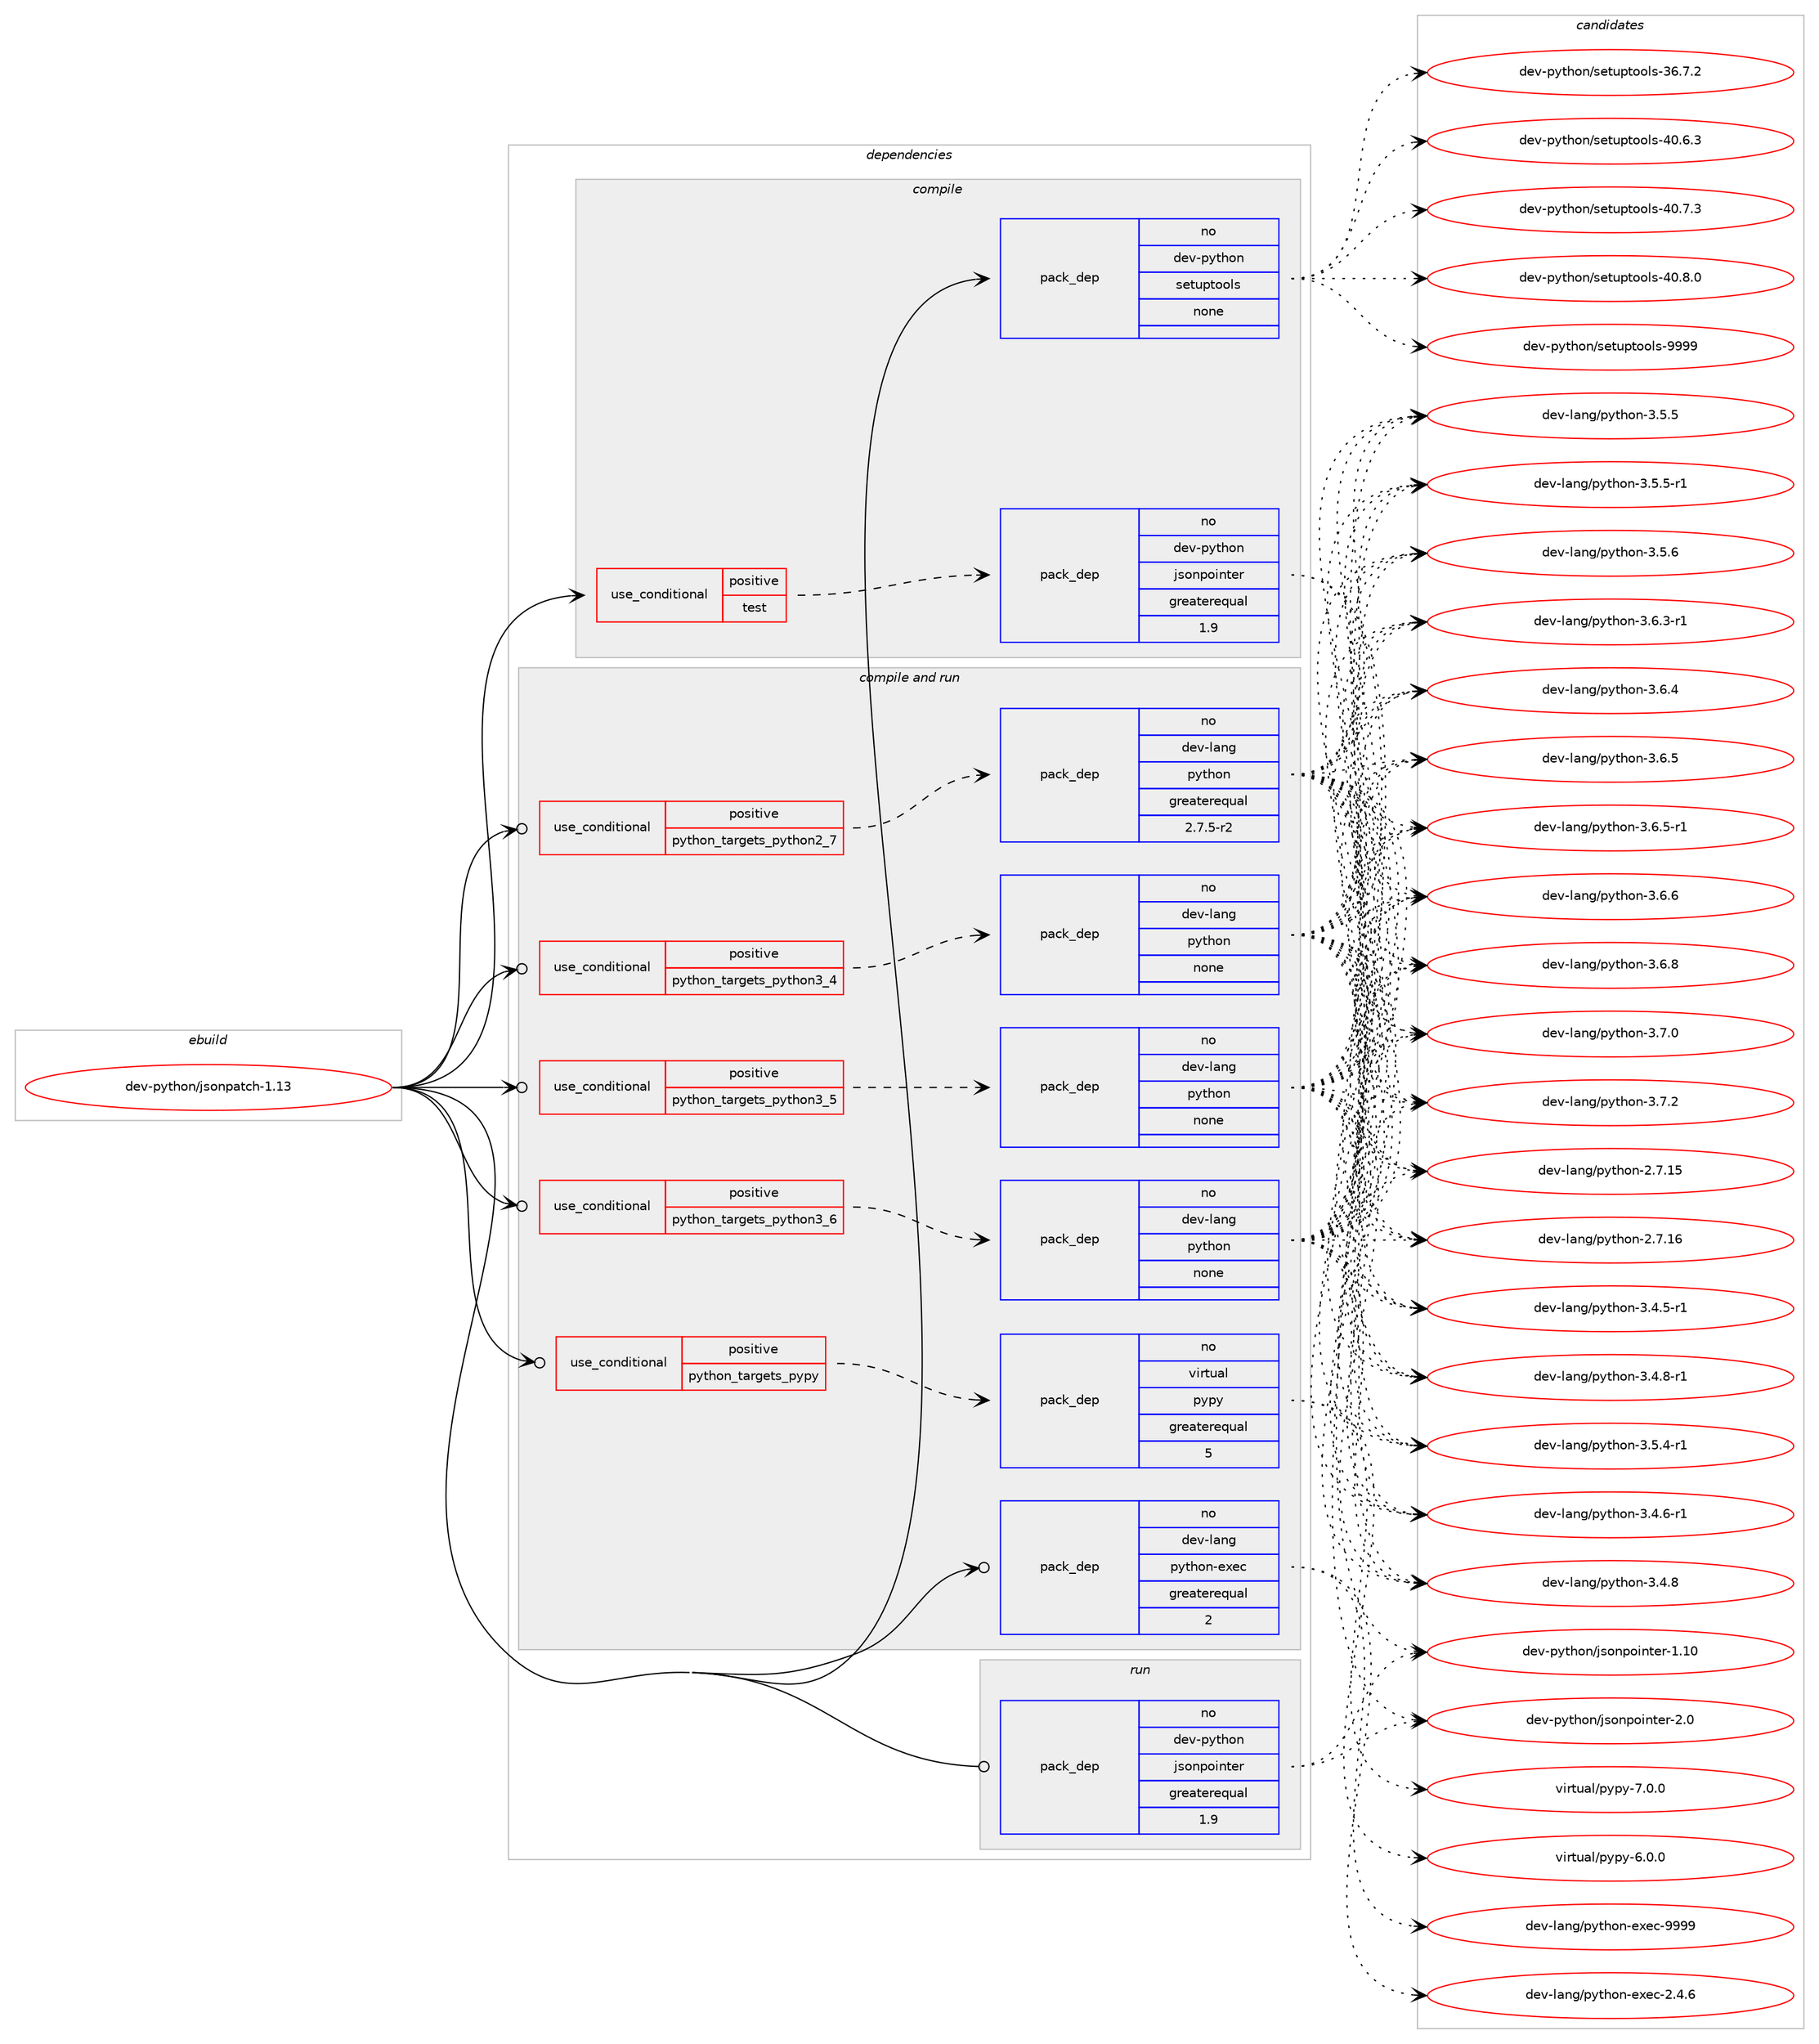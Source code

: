 digraph prolog {

# *************
# Graph options
# *************

newrank=true;
concentrate=true;
compound=true;
graph [rankdir=LR,fontname=Helvetica,fontsize=10,ranksep=1.5];#, ranksep=2.5, nodesep=0.2];
edge  [arrowhead=vee];
node  [fontname=Helvetica,fontsize=10];

# **********
# The ebuild
# **********

subgraph cluster_leftcol {
color=gray;
rank=same;
label=<<i>ebuild</i>>;
id [label="dev-python/jsonpatch-1.13", color=red, width=4, href="../dev-python/jsonpatch-1.13.svg"];
}

# ****************
# The dependencies
# ****************

subgraph cluster_midcol {
color=gray;
label=<<i>dependencies</i>>;
subgraph cluster_compile {
fillcolor="#eeeeee";
style=filled;
label=<<i>compile</i>>;
subgraph cond376435 {
dependency1415748 [label=<<TABLE BORDER="0" CELLBORDER="1" CELLSPACING="0" CELLPADDING="4"><TR><TD ROWSPAN="3" CELLPADDING="10">use_conditional</TD></TR><TR><TD>positive</TD></TR><TR><TD>test</TD></TR></TABLE>>, shape=none, color=red];
subgraph pack1016041 {
dependency1415749 [label=<<TABLE BORDER="0" CELLBORDER="1" CELLSPACING="0" CELLPADDING="4" WIDTH="220"><TR><TD ROWSPAN="6" CELLPADDING="30">pack_dep</TD></TR><TR><TD WIDTH="110">no</TD></TR><TR><TD>dev-python</TD></TR><TR><TD>jsonpointer</TD></TR><TR><TD>greaterequal</TD></TR><TR><TD>1.9</TD></TR></TABLE>>, shape=none, color=blue];
}
dependency1415748:e -> dependency1415749:w [weight=20,style="dashed",arrowhead="vee"];
}
id:e -> dependency1415748:w [weight=20,style="solid",arrowhead="vee"];
subgraph pack1016042 {
dependency1415750 [label=<<TABLE BORDER="0" CELLBORDER="1" CELLSPACING="0" CELLPADDING="4" WIDTH="220"><TR><TD ROWSPAN="6" CELLPADDING="30">pack_dep</TD></TR><TR><TD WIDTH="110">no</TD></TR><TR><TD>dev-python</TD></TR><TR><TD>setuptools</TD></TR><TR><TD>none</TD></TR><TR><TD></TD></TR></TABLE>>, shape=none, color=blue];
}
id:e -> dependency1415750:w [weight=20,style="solid",arrowhead="vee"];
}
subgraph cluster_compileandrun {
fillcolor="#eeeeee";
style=filled;
label=<<i>compile and run</i>>;
subgraph cond376436 {
dependency1415751 [label=<<TABLE BORDER="0" CELLBORDER="1" CELLSPACING="0" CELLPADDING="4"><TR><TD ROWSPAN="3" CELLPADDING="10">use_conditional</TD></TR><TR><TD>positive</TD></TR><TR><TD>python_targets_pypy</TD></TR></TABLE>>, shape=none, color=red];
subgraph pack1016043 {
dependency1415752 [label=<<TABLE BORDER="0" CELLBORDER="1" CELLSPACING="0" CELLPADDING="4" WIDTH="220"><TR><TD ROWSPAN="6" CELLPADDING="30">pack_dep</TD></TR><TR><TD WIDTH="110">no</TD></TR><TR><TD>virtual</TD></TR><TR><TD>pypy</TD></TR><TR><TD>greaterequal</TD></TR><TR><TD>5</TD></TR></TABLE>>, shape=none, color=blue];
}
dependency1415751:e -> dependency1415752:w [weight=20,style="dashed",arrowhead="vee"];
}
id:e -> dependency1415751:w [weight=20,style="solid",arrowhead="odotvee"];
subgraph cond376437 {
dependency1415753 [label=<<TABLE BORDER="0" CELLBORDER="1" CELLSPACING="0" CELLPADDING="4"><TR><TD ROWSPAN="3" CELLPADDING="10">use_conditional</TD></TR><TR><TD>positive</TD></TR><TR><TD>python_targets_python2_7</TD></TR></TABLE>>, shape=none, color=red];
subgraph pack1016044 {
dependency1415754 [label=<<TABLE BORDER="0" CELLBORDER="1" CELLSPACING="0" CELLPADDING="4" WIDTH="220"><TR><TD ROWSPAN="6" CELLPADDING="30">pack_dep</TD></TR><TR><TD WIDTH="110">no</TD></TR><TR><TD>dev-lang</TD></TR><TR><TD>python</TD></TR><TR><TD>greaterequal</TD></TR><TR><TD>2.7.5-r2</TD></TR></TABLE>>, shape=none, color=blue];
}
dependency1415753:e -> dependency1415754:w [weight=20,style="dashed",arrowhead="vee"];
}
id:e -> dependency1415753:w [weight=20,style="solid",arrowhead="odotvee"];
subgraph cond376438 {
dependency1415755 [label=<<TABLE BORDER="0" CELLBORDER="1" CELLSPACING="0" CELLPADDING="4"><TR><TD ROWSPAN="3" CELLPADDING="10">use_conditional</TD></TR><TR><TD>positive</TD></TR><TR><TD>python_targets_python3_4</TD></TR></TABLE>>, shape=none, color=red];
subgraph pack1016045 {
dependency1415756 [label=<<TABLE BORDER="0" CELLBORDER="1" CELLSPACING="0" CELLPADDING="4" WIDTH="220"><TR><TD ROWSPAN="6" CELLPADDING="30">pack_dep</TD></TR><TR><TD WIDTH="110">no</TD></TR><TR><TD>dev-lang</TD></TR><TR><TD>python</TD></TR><TR><TD>none</TD></TR><TR><TD></TD></TR></TABLE>>, shape=none, color=blue];
}
dependency1415755:e -> dependency1415756:w [weight=20,style="dashed",arrowhead="vee"];
}
id:e -> dependency1415755:w [weight=20,style="solid",arrowhead="odotvee"];
subgraph cond376439 {
dependency1415757 [label=<<TABLE BORDER="0" CELLBORDER="1" CELLSPACING="0" CELLPADDING="4"><TR><TD ROWSPAN="3" CELLPADDING="10">use_conditional</TD></TR><TR><TD>positive</TD></TR><TR><TD>python_targets_python3_5</TD></TR></TABLE>>, shape=none, color=red];
subgraph pack1016046 {
dependency1415758 [label=<<TABLE BORDER="0" CELLBORDER="1" CELLSPACING="0" CELLPADDING="4" WIDTH="220"><TR><TD ROWSPAN="6" CELLPADDING="30">pack_dep</TD></TR><TR><TD WIDTH="110">no</TD></TR><TR><TD>dev-lang</TD></TR><TR><TD>python</TD></TR><TR><TD>none</TD></TR><TR><TD></TD></TR></TABLE>>, shape=none, color=blue];
}
dependency1415757:e -> dependency1415758:w [weight=20,style="dashed",arrowhead="vee"];
}
id:e -> dependency1415757:w [weight=20,style="solid",arrowhead="odotvee"];
subgraph cond376440 {
dependency1415759 [label=<<TABLE BORDER="0" CELLBORDER="1" CELLSPACING="0" CELLPADDING="4"><TR><TD ROWSPAN="3" CELLPADDING="10">use_conditional</TD></TR><TR><TD>positive</TD></TR><TR><TD>python_targets_python3_6</TD></TR></TABLE>>, shape=none, color=red];
subgraph pack1016047 {
dependency1415760 [label=<<TABLE BORDER="0" CELLBORDER="1" CELLSPACING="0" CELLPADDING="4" WIDTH="220"><TR><TD ROWSPAN="6" CELLPADDING="30">pack_dep</TD></TR><TR><TD WIDTH="110">no</TD></TR><TR><TD>dev-lang</TD></TR><TR><TD>python</TD></TR><TR><TD>none</TD></TR><TR><TD></TD></TR></TABLE>>, shape=none, color=blue];
}
dependency1415759:e -> dependency1415760:w [weight=20,style="dashed",arrowhead="vee"];
}
id:e -> dependency1415759:w [weight=20,style="solid",arrowhead="odotvee"];
subgraph pack1016048 {
dependency1415761 [label=<<TABLE BORDER="0" CELLBORDER="1" CELLSPACING="0" CELLPADDING="4" WIDTH="220"><TR><TD ROWSPAN="6" CELLPADDING="30">pack_dep</TD></TR><TR><TD WIDTH="110">no</TD></TR><TR><TD>dev-lang</TD></TR><TR><TD>python-exec</TD></TR><TR><TD>greaterequal</TD></TR><TR><TD>2</TD></TR></TABLE>>, shape=none, color=blue];
}
id:e -> dependency1415761:w [weight=20,style="solid",arrowhead="odotvee"];
}
subgraph cluster_run {
fillcolor="#eeeeee";
style=filled;
label=<<i>run</i>>;
subgraph pack1016049 {
dependency1415762 [label=<<TABLE BORDER="0" CELLBORDER="1" CELLSPACING="0" CELLPADDING="4" WIDTH="220"><TR><TD ROWSPAN="6" CELLPADDING="30">pack_dep</TD></TR><TR><TD WIDTH="110">no</TD></TR><TR><TD>dev-python</TD></TR><TR><TD>jsonpointer</TD></TR><TR><TD>greaterequal</TD></TR><TR><TD>1.9</TD></TR></TABLE>>, shape=none, color=blue];
}
id:e -> dependency1415762:w [weight=20,style="solid",arrowhead="odot"];
}
}

# **************
# The candidates
# **************

subgraph cluster_choices {
rank=same;
color=gray;
label=<<i>candidates</i>>;

subgraph choice1016041 {
color=black;
nodesep=1;
choice10010111845112121116104111110471061151111101121111051101161011144549464948 [label="dev-python/jsonpointer-1.10", color=red, width=4,href="../dev-python/jsonpointer-1.10.svg"];
choice100101118451121211161041111104710611511111011211110511011610111445504648 [label="dev-python/jsonpointer-2.0", color=red, width=4,href="../dev-python/jsonpointer-2.0.svg"];
dependency1415749:e -> choice10010111845112121116104111110471061151111101121111051101161011144549464948:w [style=dotted,weight="100"];
dependency1415749:e -> choice100101118451121211161041111104710611511111011211110511011610111445504648:w [style=dotted,weight="100"];
}
subgraph choice1016042 {
color=black;
nodesep=1;
choice100101118451121211161041111104711510111611711211611111110811545515446554650 [label="dev-python/setuptools-36.7.2", color=red, width=4,href="../dev-python/setuptools-36.7.2.svg"];
choice100101118451121211161041111104711510111611711211611111110811545524846544651 [label="dev-python/setuptools-40.6.3", color=red, width=4,href="../dev-python/setuptools-40.6.3.svg"];
choice100101118451121211161041111104711510111611711211611111110811545524846554651 [label="dev-python/setuptools-40.7.3", color=red, width=4,href="../dev-python/setuptools-40.7.3.svg"];
choice100101118451121211161041111104711510111611711211611111110811545524846564648 [label="dev-python/setuptools-40.8.0", color=red, width=4,href="../dev-python/setuptools-40.8.0.svg"];
choice10010111845112121116104111110471151011161171121161111111081154557575757 [label="dev-python/setuptools-9999", color=red, width=4,href="../dev-python/setuptools-9999.svg"];
dependency1415750:e -> choice100101118451121211161041111104711510111611711211611111110811545515446554650:w [style=dotted,weight="100"];
dependency1415750:e -> choice100101118451121211161041111104711510111611711211611111110811545524846544651:w [style=dotted,weight="100"];
dependency1415750:e -> choice100101118451121211161041111104711510111611711211611111110811545524846554651:w [style=dotted,weight="100"];
dependency1415750:e -> choice100101118451121211161041111104711510111611711211611111110811545524846564648:w [style=dotted,weight="100"];
dependency1415750:e -> choice10010111845112121116104111110471151011161171121161111111081154557575757:w [style=dotted,weight="100"];
}
subgraph choice1016043 {
color=black;
nodesep=1;
choice1181051141161179710847112121112121455446484648 [label="virtual/pypy-6.0.0", color=red, width=4,href="../virtual/pypy-6.0.0.svg"];
choice1181051141161179710847112121112121455546484648 [label="virtual/pypy-7.0.0", color=red, width=4,href="../virtual/pypy-7.0.0.svg"];
dependency1415752:e -> choice1181051141161179710847112121112121455446484648:w [style=dotted,weight="100"];
dependency1415752:e -> choice1181051141161179710847112121112121455546484648:w [style=dotted,weight="100"];
}
subgraph choice1016044 {
color=black;
nodesep=1;
choice10010111845108971101034711212111610411111045504655464953 [label="dev-lang/python-2.7.15", color=red, width=4,href="../dev-lang/python-2.7.15.svg"];
choice10010111845108971101034711212111610411111045504655464954 [label="dev-lang/python-2.7.16", color=red, width=4,href="../dev-lang/python-2.7.16.svg"];
choice1001011184510897110103471121211161041111104551465246534511449 [label="dev-lang/python-3.4.5-r1", color=red, width=4,href="../dev-lang/python-3.4.5-r1.svg"];
choice1001011184510897110103471121211161041111104551465246544511449 [label="dev-lang/python-3.4.6-r1", color=red, width=4,href="../dev-lang/python-3.4.6-r1.svg"];
choice100101118451089711010347112121116104111110455146524656 [label="dev-lang/python-3.4.8", color=red, width=4,href="../dev-lang/python-3.4.8.svg"];
choice1001011184510897110103471121211161041111104551465246564511449 [label="dev-lang/python-3.4.8-r1", color=red, width=4,href="../dev-lang/python-3.4.8-r1.svg"];
choice1001011184510897110103471121211161041111104551465346524511449 [label="dev-lang/python-3.5.4-r1", color=red, width=4,href="../dev-lang/python-3.5.4-r1.svg"];
choice100101118451089711010347112121116104111110455146534653 [label="dev-lang/python-3.5.5", color=red, width=4,href="../dev-lang/python-3.5.5.svg"];
choice1001011184510897110103471121211161041111104551465346534511449 [label="dev-lang/python-3.5.5-r1", color=red, width=4,href="../dev-lang/python-3.5.5-r1.svg"];
choice100101118451089711010347112121116104111110455146534654 [label="dev-lang/python-3.5.6", color=red, width=4,href="../dev-lang/python-3.5.6.svg"];
choice1001011184510897110103471121211161041111104551465446514511449 [label="dev-lang/python-3.6.3-r1", color=red, width=4,href="../dev-lang/python-3.6.3-r1.svg"];
choice100101118451089711010347112121116104111110455146544652 [label="dev-lang/python-3.6.4", color=red, width=4,href="../dev-lang/python-3.6.4.svg"];
choice100101118451089711010347112121116104111110455146544653 [label="dev-lang/python-3.6.5", color=red, width=4,href="../dev-lang/python-3.6.5.svg"];
choice1001011184510897110103471121211161041111104551465446534511449 [label="dev-lang/python-3.6.5-r1", color=red, width=4,href="../dev-lang/python-3.6.5-r1.svg"];
choice100101118451089711010347112121116104111110455146544654 [label="dev-lang/python-3.6.6", color=red, width=4,href="../dev-lang/python-3.6.6.svg"];
choice100101118451089711010347112121116104111110455146544656 [label="dev-lang/python-3.6.8", color=red, width=4,href="../dev-lang/python-3.6.8.svg"];
choice100101118451089711010347112121116104111110455146554648 [label="dev-lang/python-3.7.0", color=red, width=4,href="../dev-lang/python-3.7.0.svg"];
choice100101118451089711010347112121116104111110455146554650 [label="dev-lang/python-3.7.2", color=red, width=4,href="../dev-lang/python-3.7.2.svg"];
dependency1415754:e -> choice10010111845108971101034711212111610411111045504655464953:w [style=dotted,weight="100"];
dependency1415754:e -> choice10010111845108971101034711212111610411111045504655464954:w [style=dotted,weight="100"];
dependency1415754:e -> choice1001011184510897110103471121211161041111104551465246534511449:w [style=dotted,weight="100"];
dependency1415754:e -> choice1001011184510897110103471121211161041111104551465246544511449:w [style=dotted,weight="100"];
dependency1415754:e -> choice100101118451089711010347112121116104111110455146524656:w [style=dotted,weight="100"];
dependency1415754:e -> choice1001011184510897110103471121211161041111104551465246564511449:w [style=dotted,weight="100"];
dependency1415754:e -> choice1001011184510897110103471121211161041111104551465346524511449:w [style=dotted,weight="100"];
dependency1415754:e -> choice100101118451089711010347112121116104111110455146534653:w [style=dotted,weight="100"];
dependency1415754:e -> choice1001011184510897110103471121211161041111104551465346534511449:w [style=dotted,weight="100"];
dependency1415754:e -> choice100101118451089711010347112121116104111110455146534654:w [style=dotted,weight="100"];
dependency1415754:e -> choice1001011184510897110103471121211161041111104551465446514511449:w [style=dotted,weight="100"];
dependency1415754:e -> choice100101118451089711010347112121116104111110455146544652:w [style=dotted,weight="100"];
dependency1415754:e -> choice100101118451089711010347112121116104111110455146544653:w [style=dotted,weight="100"];
dependency1415754:e -> choice1001011184510897110103471121211161041111104551465446534511449:w [style=dotted,weight="100"];
dependency1415754:e -> choice100101118451089711010347112121116104111110455146544654:w [style=dotted,weight="100"];
dependency1415754:e -> choice100101118451089711010347112121116104111110455146544656:w [style=dotted,weight="100"];
dependency1415754:e -> choice100101118451089711010347112121116104111110455146554648:w [style=dotted,weight="100"];
dependency1415754:e -> choice100101118451089711010347112121116104111110455146554650:w [style=dotted,weight="100"];
}
subgraph choice1016045 {
color=black;
nodesep=1;
choice10010111845108971101034711212111610411111045504655464953 [label="dev-lang/python-2.7.15", color=red, width=4,href="../dev-lang/python-2.7.15.svg"];
choice10010111845108971101034711212111610411111045504655464954 [label="dev-lang/python-2.7.16", color=red, width=4,href="../dev-lang/python-2.7.16.svg"];
choice1001011184510897110103471121211161041111104551465246534511449 [label="dev-lang/python-3.4.5-r1", color=red, width=4,href="../dev-lang/python-3.4.5-r1.svg"];
choice1001011184510897110103471121211161041111104551465246544511449 [label="dev-lang/python-3.4.6-r1", color=red, width=4,href="../dev-lang/python-3.4.6-r1.svg"];
choice100101118451089711010347112121116104111110455146524656 [label="dev-lang/python-3.4.8", color=red, width=4,href="../dev-lang/python-3.4.8.svg"];
choice1001011184510897110103471121211161041111104551465246564511449 [label="dev-lang/python-3.4.8-r1", color=red, width=4,href="../dev-lang/python-3.4.8-r1.svg"];
choice1001011184510897110103471121211161041111104551465346524511449 [label="dev-lang/python-3.5.4-r1", color=red, width=4,href="../dev-lang/python-3.5.4-r1.svg"];
choice100101118451089711010347112121116104111110455146534653 [label="dev-lang/python-3.5.5", color=red, width=4,href="../dev-lang/python-3.5.5.svg"];
choice1001011184510897110103471121211161041111104551465346534511449 [label="dev-lang/python-3.5.5-r1", color=red, width=4,href="../dev-lang/python-3.5.5-r1.svg"];
choice100101118451089711010347112121116104111110455146534654 [label="dev-lang/python-3.5.6", color=red, width=4,href="../dev-lang/python-3.5.6.svg"];
choice1001011184510897110103471121211161041111104551465446514511449 [label="dev-lang/python-3.6.3-r1", color=red, width=4,href="../dev-lang/python-3.6.3-r1.svg"];
choice100101118451089711010347112121116104111110455146544652 [label="dev-lang/python-3.6.4", color=red, width=4,href="../dev-lang/python-3.6.4.svg"];
choice100101118451089711010347112121116104111110455146544653 [label="dev-lang/python-3.6.5", color=red, width=4,href="../dev-lang/python-3.6.5.svg"];
choice1001011184510897110103471121211161041111104551465446534511449 [label="dev-lang/python-3.6.5-r1", color=red, width=4,href="../dev-lang/python-3.6.5-r1.svg"];
choice100101118451089711010347112121116104111110455146544654 [label="dev-lang/python-3.6.6", color=red, width=4,href="../dev-lang/python-3.6.6.svg"];
choice100101118451089711010347112121116104111110455146544656 [label="dev-lang/python-3.6.8", color=red, width=4,href="../dev-lang/python-3.6.8.svg"];
choice100101118451089711010347112121116104111110455146554648 [label="dev-lang/python-3.7.0", color=red, width=4,href="../dev-lang/python-3.7.0.svg"];
choice100101118451089711010347112121116104111110455146554650 [label="dev-lang/python-3.7.2", color=red, width=4,href="../dev-lang/python-3.7.2.svg"];
dependency1415756:e -> choice10010111845108971101034711212111610411111045504655464953:w [style=dotted,weight="100"];
dependency1415756:e -> choice10010111845108971101034711212111610411111045504655464954:w [style=dotted,weight="100"];
dependency1415756:e -> choice1001011184510897110103471121211161041111104551465246534511449:w [style=dotted,weight="100"];
dependency1415756:e -> choice1001011184510897110103471121211161041111104551465246544511449:w [style=dotted,weight="100"];
dependency1415756:e -> choice100101118451089711010347112121116104111110455146524656:w [style=dotted,weight="100"];
dependency1415756:e -> choice1001011184510897110103471121211161041111104551465246564511449:w [style=dotted,weight="100"];
dependency1415756:e -> choice1001011184510897110103471121211161041111104551465346524511449:w [style=dotted,weight="100"];
dependency1415756:e -> choice100101118451089711010347112121116104111110455146534653:w [style=dotted,weight="100"];
dependency1415756:e -> choice1001011184510897110103471121211161041111104551465346534511449:w [style=dotted,weight="100"];
dependency1415756:e -> choice100101118451089711010347112121116104111110455146534654:w [style=dotted,weight="100"];
dependency1415756:e -> choice1001011184510897110103471121211161041111104551465446514511449:w [style=dotted,weight="100"];
dependency1415756:e -> choice100101118451089711010347112121116104111110455146544652:w [style=dotted,weight="100"];
dependency1415756:e -> choice100101118451089711010347112121116104111110455146544653:w [style=dotted,weight="100"];
dependency1415756:e -> choice1001011184510897110103471121211161041111104551465446534511449:w [style=dotted,weight="100"];
dependency1415756:e -> choice100101118451089711010347112121116104111110455146544654:w [style=dotted,weight="100"];
dependency1415756:e -> choice100101118451089711010347112121116104111110455146544656:w [style=dotted,weight="100"];
dependency1415756:e -> choice100101118451089711010347112121116104111110455146554648:w [style=dotted,weight="100"];
dependency1415756:e -> choice100101118451089711010347112121116104111110455146554650:w [style=dotted,weight="100"];
}
subgraph choice1016046 {
color=black;
nodesep=1;
choice10010111845108971101034711212111610411111045504655464953 [label="dev-lang/python-2.7.15", color=red, width=4,href="../dev-lang/python-2.7.15.svg"];
choice10010111845108971101034711212111610411111045504655464954 [label="dev-lang/python-2.7.16", color=red, width=4,href="../dev-lang/python-2.7.16.svg"];
choice1001011184510897110103471121211161041111104551465246534511449 [label="dev-lang/python-3.4.5-r1", color=red, width=4,href="../dev-lang/python-3.4.5-r1.svg"];
choice1001011184510897110103471121211161041111104551465246544511449 [label="dev-lang/python-3.4.6-r1", color=red, width=4,href="../dev-lang/python-3.4.6-r1.svg"];
choice100101118451089711010347112121116104111110455146524656 [label="dev-lang/python-3.4.8", color=red, width=4,href="../dev-lang/python-3.4.8.svg"];
choice1001011184510897110103471121211161041111104551465246564511449 [label="dev-lang/python-3.4.8-r1", color=red, width=4,href="../dev-lang/python-3.4.8-r1.svg"];
choice1001011184510897110103471121211161041111104551465346524511449 [label="dev-lang/python-3.5.4-r1", color=red, width=4,href="../dev-lang/python-3.5.4-r1.svg"];
choice100101118451089711010347112121116104111110455146534653 [label="dev-lang/python-3.5.5", color=red, width=4,href="../dev-lang/python-3.5.5.svg"];
choice1001011184510897110103471121211161041111104551465346534511449 [label="dev-lang/python-3.5.5-r1", color=red, width=4,href="../dev-lang/python-3.5.5-r1.svg"];
choice100101118451089711010347112121116104111110455146534654 [label="dev-lang/python-3.5.6", color=red, width=4,href="../dev-lang/python-3.5.6.svg"];
choice1001011184510897110103471121211161041111104551465446514511449 [label="dev-lang/python-3.6.3-r1", color=red, width=4,href="../dev-lang/python-3.6.3-r1.svg"];
choice100101118451089711010347112121116104111110455146544652 [label="dev-lang/python-3.6.4", color=red, width=4,href="../dev-lang/python-3.6.4.svg"];
choice100101118451089711010347112121116104111110455146544653 [label="dev-lang/python-3.6.5", color=red, width=4,href="../dev-lang/python-3.6.5.svg"];
choice1001011184510897110103471121211161041111104551465446534511449 [label="dev-lang/python-3.6.5-r1", color=red, width=4,href="../dev-lang/python-3.6.5-r1.svg"];
choice100101118451089711010347112121116104111110455146544654 [label="dev-lang/python-3.6.6", color=red, width=4,href="../dev-lang/python-3.6.6.svg"];
choice100101118451089711010347112121116104111110455146544656 [label="dev-lang/python-3.6.8", color=red, width=4,href="../dev-lang/python-3.6.8.svg"];
choice100101118451089711010347112121116104111110455146554648 [label="dev-lang/python-3.7.0", color=red, width=4,href="../dev-lang/python-3.7.0.svg"];
choice100101118451089711010347112121116104111110455146554650 [label="dev-lang/python-3.7.2", color=red, width=4,href="../dev-lang/python-3.7.2.svg"];
dependency1415758:e -> choice10010111845108971101034711212111610411111045504655464953:w [style=dotted,weight="100"];
dependency1415758:e -> choice10010111845108971101034711212111610411111045504655464954:w [style=dotted,weight="100"];
dependency1415758:e -> choice1001011184510897110103471121211161041111104551465246534511449:w [style=dotted,weight="100"];
dependency1415758:e -> choice1001011184510897110103471121211161041111104551465246544511449:w [style=dotted,weight="100"];
dependency1415758:e -> choice100101118451089711010347112121116104111110455146524656:w [style=dotted,weight="100"];
dependency1415758:e -> choice1001011184510897110103471121211161041111104551465246564511449:w [style=dotted,weight="100"];
dependency1415758:e -> choice1001011184510897110103471121211161041111104551465346524511449:w [style=dotted,weight="100"];
dependency1415758:e -> choice100101118451089711010347112121116104111110455146534653:w [style=dotted,weight="100"];
dependency1415758:e -> choice1001011184510897110103471121211161041111104551465346534511449:w [style=dotted,weight="100"];
dependency1415758:e -> choice100101118451089711010347112121116104111110455146534654:w [style=dotted,weight="100"];
dependency1415758:e -> choice1001011184510897110103471121211161041111104551465446514511449:w [style=dotted,weight="100"];
dependency1415758:e -> choice100101118451089711010347112121116104111110455146544652:w [style=dotted,weight="100"];
dependency1415758:e -> choice100101118451089711010347112121116104111110455146544653:w [style=dotted,weight="100"];
dependency1415758:e -> choice1001011184510897110103471121211161041111104551465446534511449:w [style=dotted,weight="100"];
dependency1415758:e -> choice100101118451089711010347112121116104111110455146544654:w [style=dotted,weight="100"];
dependency1415758:e -> choice100101118451089711010347112121116104111110455146544656:w [style=dotted,weight="100"];
dependency1415758:e -> choice100101118451089711010347112121116104111110455146554648:w [style=dotted,weight="100"];
dependency1415758:e -> choice100101118451089711010347112121116104111110455146554650:w [style=dotted,weight="100"];
}
subgraph choice1016047 {
color=black;
nodesep=1;
choice10010111845108971101034711212111610411111045504655464953 [label="dev-lang/python-2.7.15", color=red, width=4,href="../dev-lang/python-2.7.15.svg"];
choice10010111845108971101034711212111610411111045504655464954 [label="dev-lang/python-2.7.16", color=red, width=4,href="../dev-lang/python-2.7.16.svg"];
choice1001011184510897110103471121211161041111104551465246534511449 [label="dev-lang/python-3.4.5-r1", color=red, width=4,href="../dev-lang/python-3.4.5-r1.svg"];
choice1001011184510897110103471121211161041111104551465246544511449 [label="dev-lang/python-3.4.6-r1", color=red, width=4,href="../dev-lang/python-3.4.6-r1.svg"];
choice100101118451089711010347112121116104111110455146524656 [label="dev-lang/python-3.4.8", color=red, width=4,href="../dev-lang/python-3.4.8.svg"];
choice1001011184510897110103471121211161041111104551465246564511449 [label="dev-lang/python-3.4.8-r1", color=red, width=4,href="../dev-lang/python-3.4.8-r1.svg"];
choice1001011184510897110103471121211161041111104551465346524511449 [label="dev-lang/python-3.5.4-r1", color=red, width=4,href="../dev-lang/python-3.5.4-r1.svg"];
choice100101118451089711010347112121116104111110455146534653 [label="dev-lang/python-3.5.5", color=red, width=4,href="../dev-lang/python-3.5.5.svg"];
choice1001011184510897110103471121211161041111104551465346534511449 [label="dev-lang/python-3.5.5-r1", color=red, width=4,href="../dev-lang/python-3.5.5-r1.svg"];
choice100101118451089711010347112121116104111110455146534654 [label="dev-lang/python-3.5.6", color=red, width=4,href="../dev-lang/python-3.5.6.svg"];
choice1001011184510897110103471121211161041111104551465446514511449 [label="dev-lang/python-3.6.3-r1", color=red, width=4,href="../dev-lang/python-3.6.3-r1.svg"];
choice100101118451089711010347112121116104111110455146544652 [label="dev-lang/python-3.6.4", color=red, width=4,href="../dev-lang/python-3.6.4.svg"];
choice100101118451089711010347112121116104111110455146544653 [label="dev-lang/python-3.6.5", color=red, width=4,href="../dev-lang/python-3.6.5.svg"];
choice1001011184510897110103471121211161041111104551465446534511449 [label="dev-lang/python-3.6.5-r1", color=red, width=4,href="../dev-lang/python-3.6.5-r1.svg"];
choice100101118451089711010347112121116104111110455146544654 [label="dev-lang/python-3.6.6", color=red, width=4,href="../dev-lang/python-3.6.6.svg"];
choice100101118451089711010347112121116104111110455146544656 [label="dev-lang/python-3.6.8", color=red, width=4,href="../dev-lang/python-3.6.8.svg"];
choice100101118451089711010347112121116104111110455146554648 [label="dev-lang/python-3.7.0", color=red, width=4,href="../dev-lang/python-3.7.0.svg"];
choice100101118451089711010347112121116104111110455146554650 [label="dev-lang/python-3.7.2", color=red, width=4,href="../dev-lang/python-3.7.2.svg"];
dependency1415760:e -> choice10010111845108971101034711212111610411111045504655464953:w [style=dotted,weight="100"];
dependency1415760:e -> choice10010111845108971101034711212111610411111045504655464954:w [style=dotted,weight="100"];
dependency1415760:e -> choice1001011184510897110103471121211161041111104551465246534511449:w [style=dotted,weight="100"];
dependency1415760:e -> choice1001011184510897110103471121211161041111104551465246544511449:w [style=dotted,weight="100"];
dependency1415760:e -> choice100101118451089711010347112121116104111110455146524656:w [style=dotted,weight="100"];
dependency1415760:e -> choice1001011184510897110103471121211161041111104551465246564511449:w [style=dotted,weight="100"];
dependency1415760:e -> choice1001011184510897110103471121211161041111104551465346524511449:w [style=dotted,weight="100"];
dependency1415760:e -> choice100101118451089711010347112121116104111110455146534653:w [style=dotted,weight="100"];
dependency1415760:e -> choice1001011184510897110103471121211161041111104551465346534511449:w [style=dotted,weight="100"];
dependency1415760:e -> choice100101118451089711010347112121116104111110455146534654:w [style=dotted,weight="100"];
dependency1415760:e -> choice1001011184510897110103471121211161041111104551465446514511449:w [style=dotted,weight="100"];
dependency1415760:e -> choice100101118451089711010347112121116104111110455146544652:w [style=dotted,weight="100"];
dependency1415760:e -> choice100101118451089711010347112121116104111110455146544653:w [style=dotted,weight="100"];
dependency1415760:e -> choice1001011184510897110103471121211161041111104551465446534511449:w [style=dotted,weight="100"];
dependency1415760:e -> choice100101118451089711010347112121116104111110455146544654:w [style=dotted,weight="100"];
dependency1415760:e -> choice100101118451089711010347112121116104111110455146544656:w [style=dotted,weight="100"];
dependency1415760:e -> choice100101118451089711010347112121116104111110455146554648:w [style=dotted,weight="100"];
dependency1415760:e -> choice100101118451089711010347112121116104111110455146554650:w [style=dotted,weight="100"];
}
subgraph choice1016048 {
color=black;
nodesep=1;
choice1001011184510897110103471121211161041111104510112010199455046524654 [label="dev-lang/python-exec-2.4.6", color=red, width=4,href="../dev-lang/python-exec-2.4.6.svg"];
choice10010111845108971101034711212111610411111045101120101994557575757 [label="dev-lang/python-exec-9999", color=red, width=4,href="../dev-lang/python-exec-9999.svg"];
dependency1415761:e -> choice1001011184510897110103471121211161041111104510112010199455046524654:w [style=dotted,weight="100"];
dependency1415761:e -> choice10010111845108971101034711212111610411111045101120101994557575757:w [style=dotted,weight="100"];
}
subgraph choice1016049 {
color=black;
nodesep=1;
choice10010111845112121116104111110471061151111101121111051101161011144549464948 [label="dev-python/jsonpointer-1.10", color=red, width=4,href="../dev-python/jsonpointer-1.10.svg"];
choice100101118451121211161041111104710611511111011211110511011610111445504648 [label="dev-python/jsonpointer-2.0", color=red, width=4,href="../dev-python/jsonpointer-2.0.svg"];
dependency1415762:e -> choice10010111845112121116104111110471061151111101121111051101161011144549464948:w [style=dotted,weight="100"];
dependency1415762:e -> choice100101118451121211161041111104710611511111011211110511011610111445504648:w [style=dotted,weight="100"];
}
}

}
